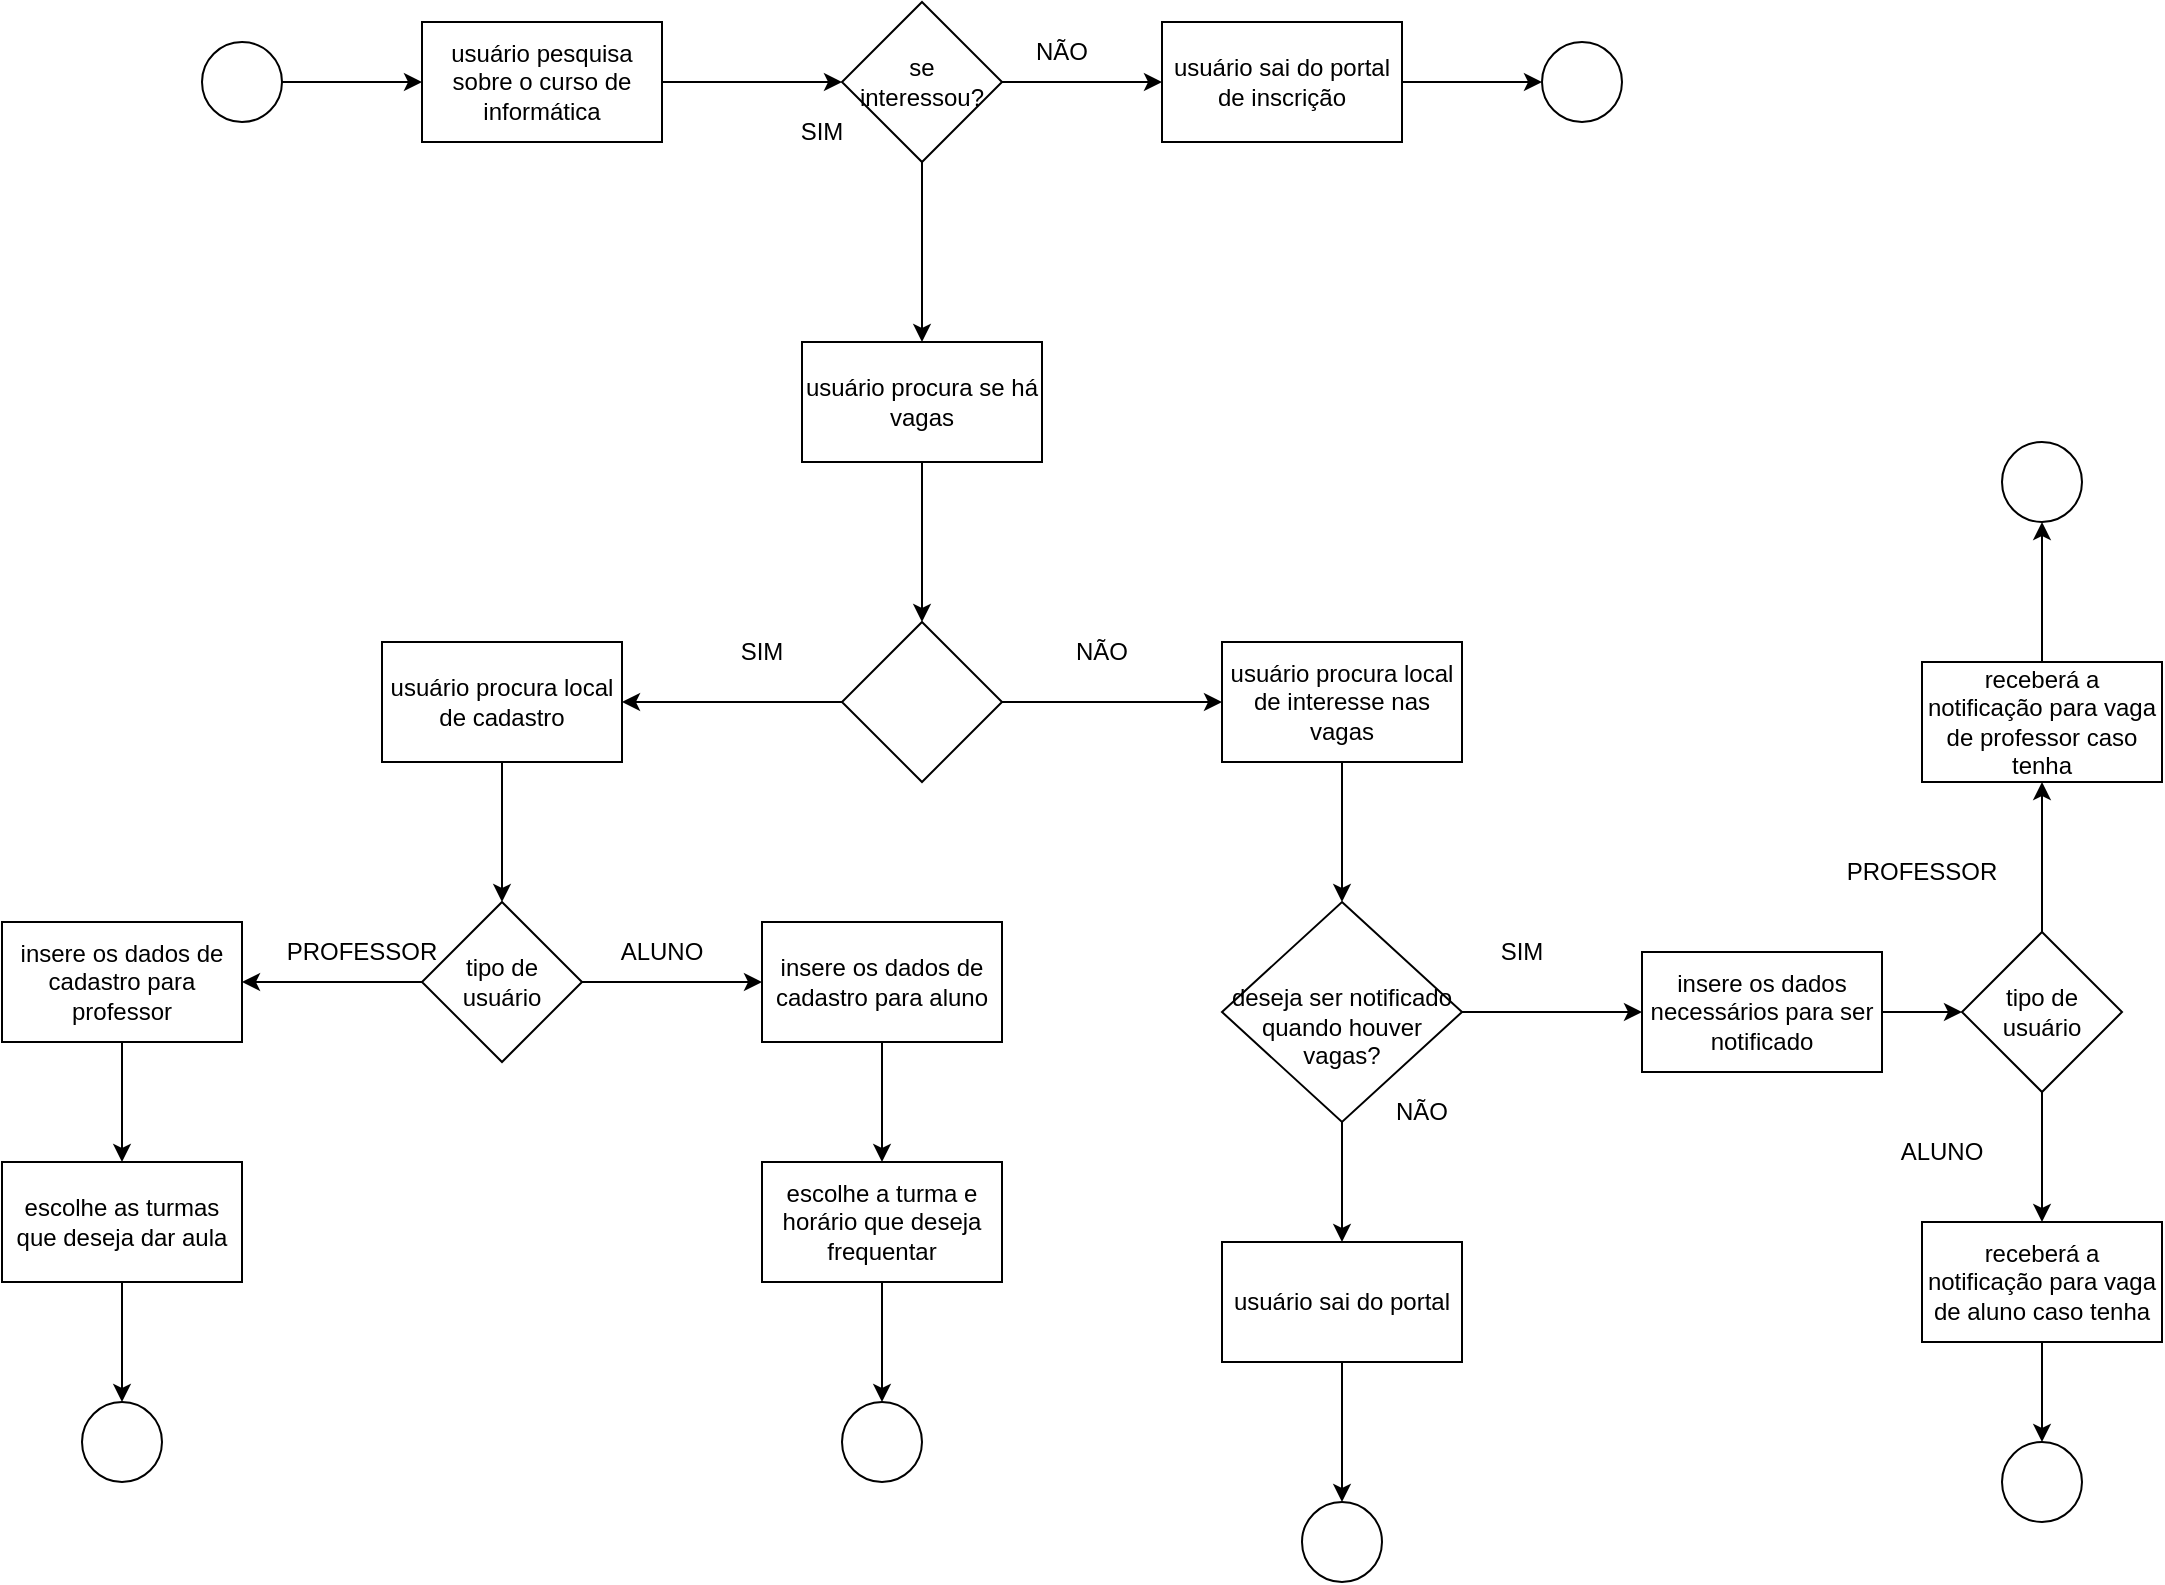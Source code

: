 <mxfile version="26.2.13">
  <diagram name="Page-1" id="74e2e168-ea6b-b213-b513-2b3c1d86103e">
    <mxGraphModel grid="1" page="1" gridSize="10" guides="1" tooltips="1" connect="1" arrows="1" fold="1" pageScale="1" pageWidth="1100" pageHeight="850" background="none" math="0" shadow="0">
      <root>
        <mxCell id="0" />
        <mxCell id="1" parent="0" />
        <mxCell id="HjD5YgxVLCH0Ec8SeXr--7" style="edgeStyle=orthogonalEdgeStyle;rounded=0;orthogonalLoop=1;jettySize=auto;html=1;entryX=0;entryY=0.5;entryDx=0;entryDy=0;" edge="1" parent="1" source="HjD5YgxVLCH0Ec8SeXr--1" target="HjD5YgxVLCH0Ec8SeXr--4">
          <mxGeometry relative="1" as="geometry" />
        </mxCell>
        <mxCell id="HjD5YgxVLCH0Ec8SeXr--1" value="usuário pesquisa sobre o curso de informática" style="rounded=0;whiteSpace=wrap;html=1;" vertex="1" parent="1">
          <mxGeometry x="180" y="890" width="120" height="60" as="geometry" />
        </mxCell>
        <mxCell id="HjD5YgxVLCH0Ec8SeXr--11" style="edgeStyle=orthogonalEdgeStyle;rounded=0;orthogonalLoop=1;jettySize=auto;html=1;entryX=0;entryY=0.5;entryDx=0;entryDy=0;" edge="1" parent="1" source="HjD5YgxVLCH0Ec8SeXr--2" target="HjD5YgxVLCH0Ec8SeXr--5">
          <mxGeometry relative="1" as="geometry" />
        </mxCell>
        <mxCell id="HjD5YgxVLCH0Ec8SeXr--2" value="usuário sai do portal de inscrição" style="rounded=0;whiteSpace=wrap;html=1;" vertex="1" parent="1">
          <mxGeometry x="550" y="890" width="120" height="60" as="geometry" />
        </mxCell>
        <mxCell id="HjD5YgxVLCH0Ec8SeXr--8" style="edgeStyle=orthogonalEdgeStyle;rounded=0;orthogonalLoop=1;jettySize=auto;html=1;" edge="1" parent="1" source="HjD5YgxVLCH0Ec8SeXr--3" target="HjD5YgxVLCH0Ec8SeXr--1">
          <mxGeometry relative="1" as="geometry" />
        </mxCell>
        <mxCell id="HjD5YgxVLCH0Ec8SeXr--3" value="" style="ellipse;whiteSpace=wrap;html=1;aspect=fixed;" vertex="1" parent="1">
          <mxGeometry x="70" y="900" width="40" height="40" as="geometry" />
        </mxCell>
        <mxCell id="HjD5YgxVLCH0Ec8SeXr--9" style="edgeStyle=orthogonalEdgeStyle;rounded=0;orthogonalLoop=1;jettySize=auto;html=1;" edge="1" parent="1" source="HjD5YgxVLCH0Ec8SeXr--4" target="HjD5YgxVLCH0Ec8SeXr--2">
          <mxGeometry relative="1" as="geometry" />
        </mxCell>
        <mxCell id="HjD5YgxVLCH0Ec8SeXr--10" style="edgeStyle=orthogonalEdgeStyle;rounded=0;orthogonalLoop=1;jettySize=auto;html=1;" edge="1" parent="1" source="HjD5YgxVLCH0Ec8SeXr--4" target="HjD5YgxVLCH0Ec8SeXr--6">
          <mxGeometry relative="1" as="geometry" />
        </mxCell>
        <mxCell id="HjD5YgxVLCH0Ec8SeXr--4" value="se interessou?" style="rhombus;whiteSpace=wrap;html=1;" vertex="1" parent="1">
          <mxGeometry x="390" y="880" width="80" height="80" as="geometry" />
        </mxCell>
        <mxCell id="HjD5YgxVLCH0Ec8SeXr--5" value="" style="ellipse;whiteSpace=wrap;html=1;aspect=fixed;" vertex="1" parent="1">
          <mxGeometry x="740" y="900" width="40" height="40" as="geometry" />
        </mxCell>
        <mxCell id="HjD5YgxVLCH0Ec8SeXr--19" style="edgeStyle=orthogonalEdgeStyle;rounded=0;orthogonalLoop=1;jettySize=auto;html=1;entryX=0.5;entryY=0;entryDx=0;entryDy=0;" edge="1" parent="1" source="HjD5YgxVLCH0Ec8SeXr--6" target="HjD5YgxVLCH0Ec8SeXr--14">
          <mxGeometry relative="1" as="geometry" />
        </mxCell>
        <mxCell id="HjD5YgxVLCH0Ec8SeXr--6" value="usuário procura se há vagas" style="rounded=0;whiteSpace=wrap;html=1;" vertex="1" parent="1">
          <mxGeometry x="370" y="1050" width="120" height="60" as="geometry" />
        </mxCell>
        <mxCell id="HjD5YgxVLCH0Ec8SeXr--12" value="NÃO" style="text;html=1;align=center;verticalAlign=middle;whiteSpace=wrap;rounded=0;" vertex="1" parent="1">
          <mxGeometry x="470" y="890" width="60" height="30" as="geometry" />
        </mxCell>
        <mxCell id="HjD5YgxVLCH0Ec8SeXr--13" value="SIM" style="text;html=1;align=center;verticalAlign=middle;whiteSpace=wrap;rounded=0;" vertex="1" parent="1">
          <mxGeometry x="350" y="930" width="60" height="30" as="geometry" />
        </mxCell>
        <mxCell id="HjD5YgxVLCH0Ec8SeXr--17" style="edgeStyle=orthogonalEdgeStyle;rounded=0;orthogonalLoop=1;jettySize=auto;html=1;entryX=0;entryY=0.5;entryDx=0;entryDy=0;" edge="1" parent="1" source="HjD5YgxVLCH0Ec8SeXr--14" target="HjD5YgxVLCH0Ec8SeXr--15">
          <mxGeometry relative="1" as="geometry" />
        </mxCell>
        <mxCell id="HjD5YgxVLCH0Ec8SeXr--18" style="edgeStyle=orthogonalEdgeStyle;rounded=0;orthogonalLoop=1;jettySize=auto;html=1;entryX=1;entryY=0.5;entryDx=0;entryDy=0;" edge="1" parent="1" source="HjD5YgxVLCH0Ec8SeXr--14" target="HjD5YgxVLCH0Ec8SeXr--16">
          <mxGeometry relative="1" as="geometry" />
        </mxCell>
        <mxCell id="HjD5YgxVLCH0Ec8SeXr--14" value="" style="rhombus;whiteSpace=wrap;html=1;" vertex="1" parent="1">
          <mxGeometry x="390" y="1190" width="80" height="80" as="geometry" />
        </mxCell>
        <mxCell id="HjD5YgxVLCH0Ec8SeXr--28" style="edgeStyle=orthogonalEdgeStyle;rounded=0;orthogonalLoop=1;jettySize=auto;html=1;" edge="1" parent="1" source="HjD5YgxVLCH0Ec8SeXr--15" target="HjD5YgxVLCH0Ec8SeXr--24">
          <mxGeometry relative="1" as="geometry" />
        </mxCell>
        <mxCell id="HjD5YgxVLCH0Ec8SeXr--15" value="usuário procura local de interesse nas vagas" style="rounded=0;whiteSpace=wrap;html=1;" vertex="1" parent="1">
          <mxGeometry x="580" y="1200" width="120" height="60" as="geometry" />
        </mxCell>
        <mxCell id="HjD5YgxVLCH0Ec8SeXr--27" style="edgeStyle=orthogonalEdgeStyle;rounded=0;orthogonalLoop=1;jettySize=auto;html=1;entryX=0.5;entryY=0;entryDx=0;entryDy=0;" edge="1" parent="1" source="HjD5YgxVLCH0Ec8SeXr--16" target="HjD5YgxVLCH0Ec8SeXr--22">
          <mxGeometry relative="1" as="geometry" />
        </mxCell>
        <mxCell id="HjD5YgxVLCH0Ec8SeXr--16" value="usuário procura local de cadastro" style="rounded=0;whiteSpace=wrap;html=1;" vertex="1" parent="1">
          <mxGeometry x="160" y="1200" width="120" height="60" as="geometry" />
        </mxCell>
        <mxCell id="HjD5YgxVLCH0Ec8SeXr--20" value="NÃO" style="text;html=1;align=center;verticalAlign=middle;whiteSpace=wrap;rounded=0;" vertex="1" parent="1">
          <mxGeometry x="490" y="1190" width="60" height="30" as="geometry" />
        </mxCell>
        <mxCell id="HjD5YgxVLCH0Ec8SeXr--21" value="SIM" style="text;html=1;align=center;verticalAlign=middle;whiteSpace=wrap;rounded=0;" vertex="1" parent="1">
          <mxGeometry x="320" y="1190" width="60" height="30" as="geometry" />
        </mxCell>
        <mxCell id="HjD5YgxVLCH0Ec8SeXr--30" style="edgeStyle=orthogonalEdgeStyle;rounded=0;orthogonalLoop=1;jettySize=auto;html=1;entryX=1;entryY=0.5;entryDx=0;entryDy=0;" edge="1" parent="1" source="HjD5YgxVLCH0Ec8SeXr--22" target="HjD5YgxVLCH0Ec8SeXr--26">
          <mxGeometry relative="1" as="geometry" />
        </mxCell>
        <mxCell id="WtEa_FvNXHhpjVvFCeOb-3" style="edgeStyle=orthogonalEdgeStyle;rounded=0;orthogonalLoop=1;jettySize=auto;html=1;entryX=0;entryY=0.5;entryDx=0;entryDy=0;" edge="1" parent="1" source="HjD5YgxVLCH0Ec8SeXr--22" target="cSMtWVTgQjYQ6Ur97woo-3">
          <mxGeometry relative="1" as="geometry" />
        </mxCell>
        <mxCell id="HjD5YgxVLCH0Ec8SeXr--22" value="tipo de usuário" style="rhombus;whiteSpace=wrap;html=1;" vertex="1" parent="1">
          <mxGeometry x="180" y="1330" width="80" height="80" as="geometry" />
        </mxCell>
        <mxCell id="HjD5YgxVLCH0Ec8SeXr--29" style="edgeStyle=orthogonalEdgeStyle;rounded=0;orthogonalLoop=1;jettySize=auto;html=1;entryX=0;entryY=0.5;entryDx=0;entryDy=0;" edge="1" parent="1" source="HjD5YgxVLCH0Ec8SeXr--24" target="HjD5YgxVLCH0Ec8SeXr--25">
          <mxGeometry relative="1" as="geometry" />
        </mxCell>
        <mxCell id="cSMtWVTgQjYQ6Ur97woo-6" style="edgeStyle=orthogonalEdgeStyle;rounded=0;orthogonalLoop=1;jettySize=auto;html=1;" edge="1" parent="1" source="HjD5YgxVLCH0Ec8SeXr--24" target="cSMtWVTgQjYQ6Ur97woo-4">
          <mxGeometry relative="1" as="geometry" />
        </mxCell>
        <mxCell id="HjD5YgxVLCH0Ec8SeXr--24" value="&lt;div&gt;&lt;br&gt;&lt;/div&gt;deseja ser notificado quando houver vagas?" style="rhombus;whiteSpace=wrap;html=1;" vertex="1" parent="1">
          <mxGeometry x="580" y="1330" width="120" height="110" as="geometry" />
        </mxCell>
        <mxCell id="WtEa_FvNXHhpjVvFCeOb-12" style="edgeStyle=orthogonalEdgeStyle;rounded=0;orthogonalLoop=1;jettySize=auto;html=1;" edge="1" parent="1" source="HjD5YgxVLCH0Ec8SeXr--25" target="WtEa_FvNXHhpjVvFCeOb-11">
          <mxGeometry relative="1" as="geometry" />
        </mxCell>
        <mxCell id="HjD5YgxVLCH0Ec8SeXr--25" value="insere os dados necessários para ser notificado" style="rounded=0;whiteSpace=wrap;html=1;" vertex="1" parent="1">
          <mxGeometry x="790" y="1355" width="120" height="60" as="geometry" />
        </mxCell>
        <mxCell id="WtEa_FvNXHhpjVvFCeOb-7" style="edgeStyle=orthogonalEdgeStyle;rounded=0;orthogonalLoop=1;jettySize=auto;html=1;entryX=0.5;entryY=0;entryDx=0;entryDy=0;" edge="1" parent="1" source="HjD5YgxVLCH0Ec8SeXr--26" target="WtEa_FvNXHhpjVvFCeOb-5">
          <mxGeometry relative="1" as="geometry" />
        </mxCell>
        <mxCell id="HjD5YgxVLCH0Ec8SeXr--26" value="insere os dados de cadastro para professor" style="rounded=0;whiteSpace=wrap;html=1;" vertex="1" parent="1">
          <mxGeometry x="-30" y="1340" width="120" height="60" as="geometry" />
        </mxCell>
        <mxCell id="HjD5YgxVLCH0Ec8SeXr--32" value="" style="ellipse;whiteSpace=wrap;html=1;aspect=fixed;" vertex="1" parent="1">
          <mxGeometry x="10" y="1580" width="40" height="40" as="geometry" />
        </mxCell>
        <mxCell id="HjD5YgxVLCH0Ec8SeXr--33" value="" style="ellipse;whiteSpace=wrap;html=1;aspect=fixed;" vertex="1" parent="1">
          <mxGeometry x="970" y="1600" width="40" height="40" as="geometry" />
        </mxCell>
        <mxCell id="HjD5YgxVLCH0Ec8SeXr--36" value="PROFESSOR" style="text;html=1;align=center;verticalAlign=middle;whiteSpace=wrap;rounded=0;" vertex="1" parent="1">
          <mxGeometry x="120" y="1340" width="60" height="30" as="geometry" />
        </mxCell>
        <mxCell id="HjD5YgxVLCH0Ec8SeXr--37" value="SIM" style="text;html=1;align=center;verticalAlign=middle;whiteSpace=wrap;rounded=0;" vertex="1" parent="1">
          <mxGeometry x="700" y="1340" width="60" height="30" as="geometry" />
        </mxCell>
        <mxCell id="cSMtWVTgQjYQ6Ur97woo-2" value="NÃO" style="text;html=1;align=center;verticalAlign=middle;whiteSpace=wrap;rounded=0;" vertex="1" parent="1">
          <mxGeometry x="650" y="1420" width="60" height="30" as="geometry" />
        </mxCell>
        <mxCell id="WtEa_FvNXHhpjVvFCeOb-9" style="edgeStyle=orthogonalEdgeStyle;rounded=0;orthogonalLoop=1;jettySize=auto;html=1;" edge="1" parent="1" source="cSMtWVTgQjYQ6Ur97woo-3" target="WtEa_FvNXHhpjVvFCeOb-6">
          <mxGeometry relative="1" as="geometry" />
        </mxCell>
        <mxCell id="cSMtWVTgQjYQ6Ur97woo-3" value="insere os dados de cadastro para aluno" style="rounded=0;whiteSpace=wrap;html=1;" vertex="1" parent="1">
          <mxGeometry x="350" y="1340" width="120" height="60" as="geometry" />
        </mxCell>
        <mxCell id="cSMtWVTgQjYQ6Ur97woo-9" style="edgeStyle=orthogonalEdgeStyle;rounded=0;orthogonalLoop=1;jettySize=auto;html=1;" edge="1" parent="1" source="cSMtWVTgQjYQ6Ur97woo-4" target="cSMtWVTgQjYQ6Ur97woo-8">
          <mxGeometry relative="1" as="geometry" />
        </mxCell>
        <mxCell id="cSMtWVTgQjYQ6Ur97woo-4" value="usuário sai do portal" style="rounded=0;whiteSpace=wrap;html=1;" vertex="1" parent="1">
          <mxGeometry x="580" y="1500" width="120" height="60" as="geometry" />
        </mxCell>
        <mxCell id="cSMtWVTgQjYQ6Ur97woo-7" value="" style="ellipse;whiteSpace=wrap;html=1;aspect=fixed;" vertex="1" parent="1">
          <mxGeometry x="390" y="1580" width="40" height="40" as="geometry" />
        </mxCell>
        <mxCell id="cSMtWVTgQjYQ6Ur97woo-8" value="" style="ellipse;whiteSpace=wrap;html=1;aspect=fixed;" vertex="1" parent="1">
          <mxGeometry x="620" y="1630" width="40" height="40" as="geometry" />
        </mxCell>
        <mxCell id="WtEa_FvNXHhpjVvFCeOb-4" value="ALUNO" style="text;html=1;align=center;verticalAlign=middle;whiteSpace=wrap;rounded=0;" vertex="1" parent="1">
          <mxGeometry x="270" y="1340" width="60" height="30" as="geometry" />
        </mxCell>
        <mxCell id="WtEa_FvNXHhpjVvFCeOb-8" style="edgeStyle=orthogonalEdgeStyle;rounded=0;orthogonalLoop=1;jettySize=auto;html=1;entryX=0.5;entryY=0;entryDx=0;entryDy=0;" edge="1" parent="1" source="WtEa_FvNXHhpjVvFCeOb-5" target="HjD5YgxVLCH0Ec8SeXr--32">
          <mxGeometry relative="1" as="geometry" />
        </mxCell>
        <mxCell id="WtEa_FvNXHhpjVvFCeOb-5" value="escolhe as turmas que deseja dar aula" style="rounded=0;whiteSpace=wrap;html=1;" vertex="1" parent="1">
          <mxGeometry x="-30" y="1460" width="120" height="60" as="geometry" />
        </mxCell>
        <mxCell id="WtEa_FvNXHhpjVvFCeOb-10" style="edgeStyle=orthogonalEdgeStyle;rounded=0;orthogonalLoop=1;jettySize=auto;html=1;entryX=0.5;entryY=0;entryDx=0;entryDy=0;" edge="1" parent="1" source="WtEa_FvNXHhpjVvFCeOb-6" target="cSMtWVTgQjYQ6Ur97woo-7">
          <mxGeometry relative="1" as="geometry" />
        </mxCell>
        <mxCell id="WtEa_FvNXHhpjVvFCeOb-6" value="escolhe a turma e horário que deseja frequentar" style="rounded=0;whiteSpace=wrap;html=1;" vertex="1" parent="1">
          <mxGeometry x="350" y="1460" width="120" height="60" as="geometry" />
        </mxCell>
        <mxCell id="WtEa_FvNXHhpjVvFCeOb-19" style="edgeStyle=orthogonalEdgeStyle;rounded=0;orthogonalLoop=1;jettySize=auto;html=1;entryX=0.5;entryY=1;entryDx=0;entryDy=0;" edge="1" parent="1" source="WtEa_FvNXHhpjVvFCeOb-11" target="WtEa_FvNXHhpjVvFCeOb-16">
          <mxGeometry relative="1" as="geometry" />
        </mxCell>
        <mxCell id="WtEa_FvNXHhpjVvFCeOb-20" style="edgeStyle=orthogonalEdgeStyle;rounded=0;orthogonalLoop=1;jettySize=auto;html=1;entryX=0.5;entryY=0;entryDx=0;entryDy=0;" edge="1" parent="1" source="WtEa_FvNXHhpjVvFCeOb-11" target="WtEa_FvNXHhpjVvFCeOb-15">
          <mxGeometry relative="1" as="geometry" />
        </mxCell>
        <mxCell id="WtEa_FvNXHhpjVvFCeOb-11" value="tipo de usuário" style="rhombus;whiteSpace=wrap;html=1;" vertex="1" parent="1">
          <mxGeometry x="950" y="1345" width="80" height="80" as="geometry" />
        </mxCell>
        <mxCell id="WtEa_FvNXHhpjVvFCeOb-21" style="edgeStyle=orthogonalEdgeStyle;rounded=0;orthogonalLoop=1;jettySize=auto;html=1;entryX=0.5;entryY=0;entryDx=0;entryDy=0;" edge="1" parent="1" source="WtEa_FvNXHhpjVvFCeOb-15" target="HjD5YgxVLCH0Ec8SeXr--33">
          <mxGeometry relative="1" as="geometry" />
        </mxCell>
        <mxCell id="WtEa_FvNXHhpjVvFCeOb-15" value="receberá a notificação para vaga de aluno caso tenha" style="rounded=0;whiteSpace=wrap;html=1;" vertex="1" parent="1">
          <mxGeometry x="930" y="1490" width="120" height="60" as="geometry" />
        </mxCell>
        <mxCell id="WtEa_FvNXHhpjVvFCeOb-23" style="edgeStyle=orthogonalEdgeStyle;rounded=0;orthogonalLoop=1;jettySize=auto;html=1;entryX=0.5;entryY=1;entryDx=0;entryDy=0;" edge="1" parent="1" source="WtEa_FvNXHhpjVvFCeOb-16" target="WtEa_FvNXHhpjVvFCeOb-22">
          <mxGeometry relative="1" as="geometry" />
        </mxCell>
        <mxCell id="WtEa_FvNXHhpjVvFCeOb-16" value="receberá a notificação para vaga de professor caso tenha" style="rounded=0;whiteSpace=wrap;html=1;" vertex="1" parent="1">
          <mxGeometry x="930" y="1210" width="120" height="60" as="geometry" />
        </mxCell>
        <mxCell id="WtEa_FvNXHhpjVvFCeOb-17" value="PROFESSOR" style="text;html=1;align=center;verticalAlign=middle;whiteSpace=wrap;rounded=0;" vertex="1" parent="1">
          <mxGeometry x="900" y="1300" width="60" height="30" as="geometry" />
        </mxCell>
        <mxCell id="WtEa_FvNXHhpjVvFCeOb-18" value="ALUNO" style="text;html=1;align=center;verticalAlign=middle;whiteSpace=wrap;rounded=0;" vertex="1" parent="1">
          <mxGeometry x="910" y="1440" width="60" height="30" as="geometry" />
        </mxCell>
        <mxCell id="WtEa_FvNXHhpjVvFCeOb-22" value="" style="ellipse;whiteSpace=wrap;html=1;aspect=fixed;" vertex="1" parent="1">
          <mxGeometry x="970" y="1100" width="40" height="40" as="geometry" />
        </mxCell>
      </root>
    </mxGraphModel>
  </diagram>
</mxfile>
